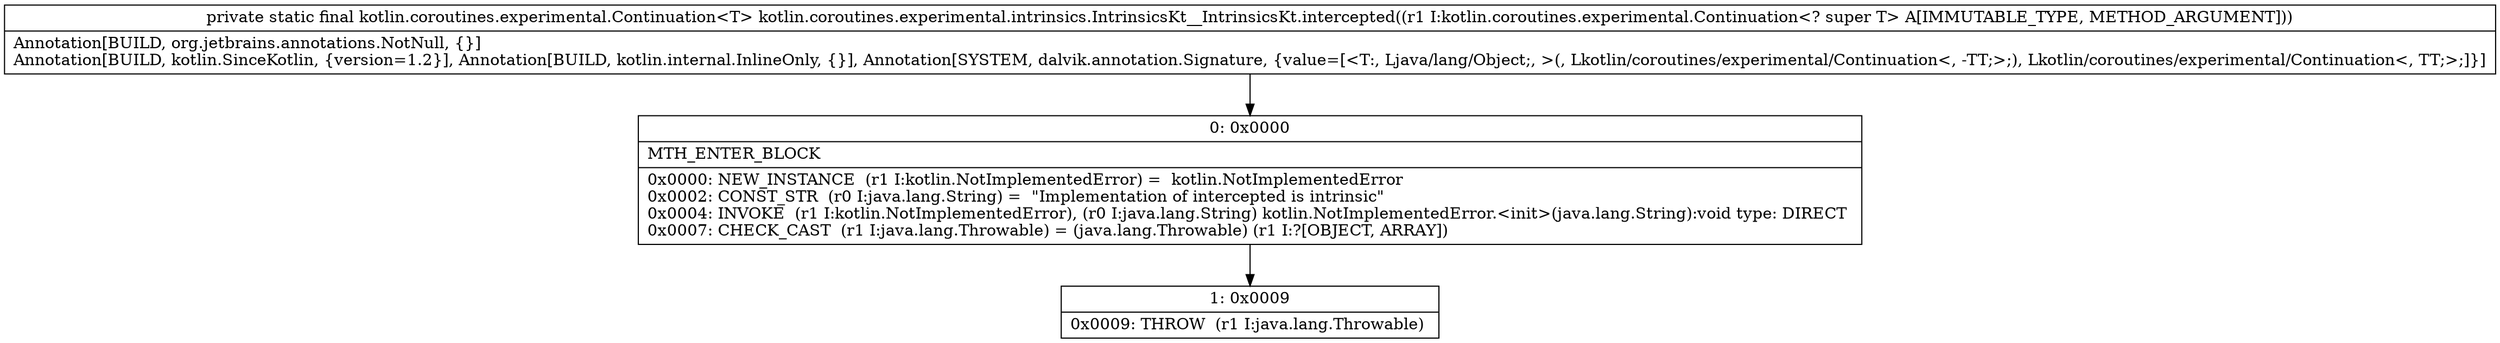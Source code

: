 digraph "CFG forkotlin.coroutines.experimental.intrinsics.IntrinsicsKt__IntrinsicsKt.intercepted(Lkotlin\/coroutines\/experimental\/Continuation;)Lkotlin\/coroutines\/experimental\/Continuation;" {
Node_0 [shape=record,label="{0\:\ 0x0000|MTH_ENTER_BLOCK\l|0x0000: NEW_INSTANCE  (r1 I:kotlin.NotImplementedError) =  kotlin.NotImplementedError \l0x0002: CONST_STR  (r0 I:java.lang.String) =  \"Implementation of intercepted is intrinsic\" \l0x0004: INVOKE  (r1 I:kotlin.NotImplementedError), (r0 I:java.lang.String) kotlin.NotImplementedError.\<init\>(java.lang.String):void type: DIRECT \l0x0007: CHECK_CAST  (r1 I:java.lang.Throwable) = (java.lang.Throwable) (r1 I:?[OBJECT, ARRAY]) \l}"];
Node_1 [shape=record,label="{1\:\ 0x0009|0x0009: THROW  (r1 I:java.lang.Throwable) \l}"];
MethodNode[shape=record,label="{private static final kotlin.coroutines.experimental.Continuation\<T\> kotlin.coroutines.experimental.intrinsics.IntrinsicsKt__IntrinsicsKt.intercepted((r1 I:kotlin.coroutines.experimental.Continuation\<? super T\> A[IMMUTABLE_TYPE, METHOD_ARGUMENT]))  | Annotation[BUILD, org.jetbrains.annotations.NotNull, \{\}]\lAnnotation[BUILD, kotlin.SinceKotlin, \{version=1.2\}], Annotation[BUILD, kotlin.internal.InlineOnly, \{\}], Annotation[SYSTEM, dalvik.annotation.Signature, \{value=[\<T:, Ljava\/lang\/Object;, \>(, Lkotlin\/coroutines\/experimental\/Continuation\<, \-TT;\>;), Lkotlin\/coroutines\/experimental\/Continuation\<, TT;\>;]\}]\l}"];
MethodNode -> Node_0;
Node_0 -> Node_1;
}

